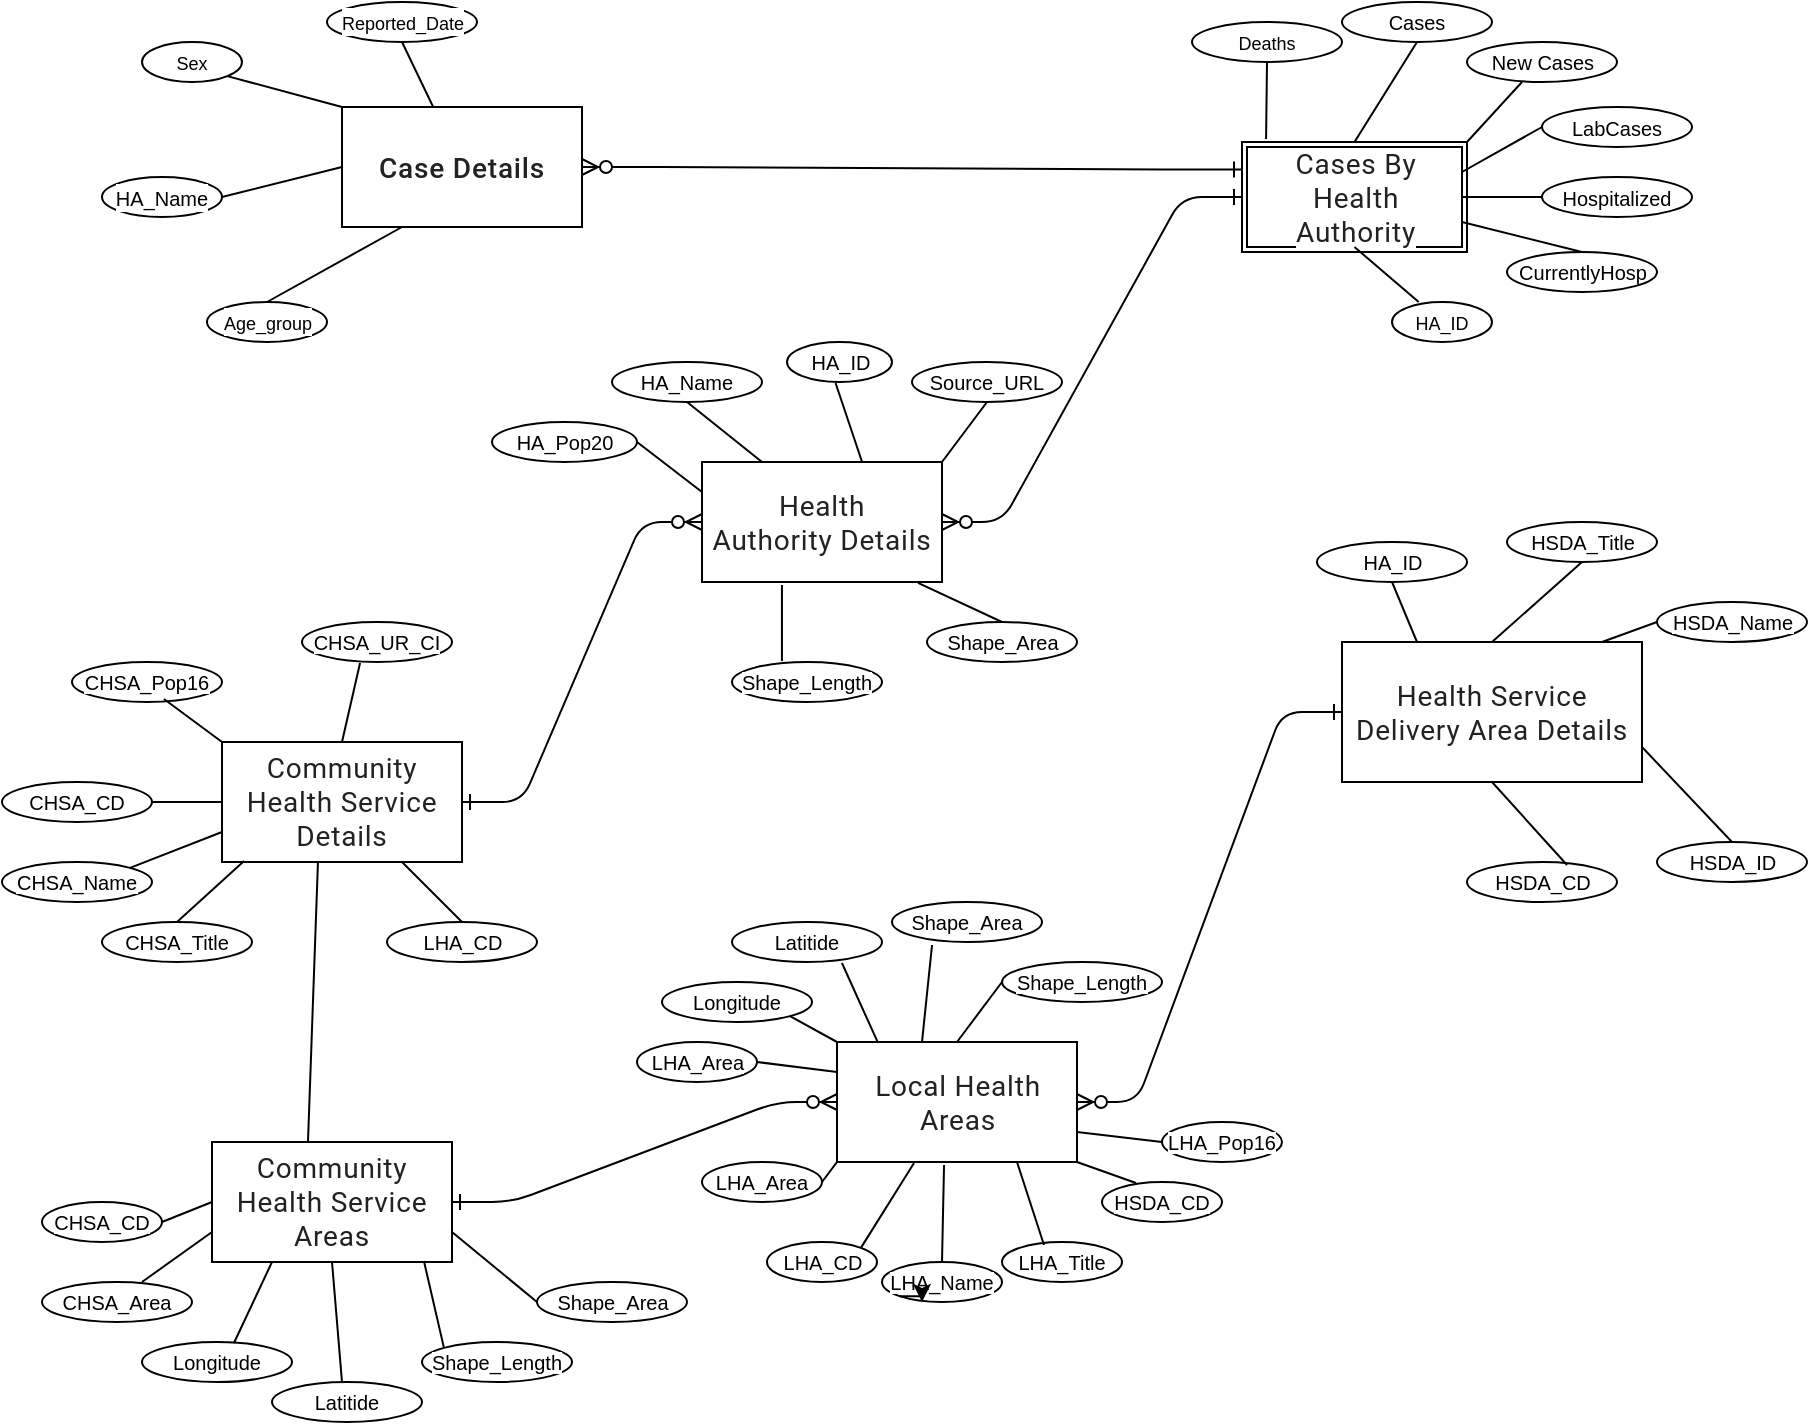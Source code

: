 <mxfile version="18.2.0" type="google"><diagram id="R2lEEEUBdFMjLlhIrx00" name="Page-1"><mxGraphModel grid="1" page="1" gridSize="10" guides="1" tooltips="1" connect="1" arrows="1" fold="1" pageScale="1" pageWidth="850" pageHeight="1100" math="0" shadow="0" extFonts="Permanent Marker^https://fonts.googleapis.com/css?family=Permanent+Marker"><root><mxCell id="0"/><mxCell id="1" parent="0"/><mxCell id="Qn9V0son0UBV_dYRwDVQ-1" value="&lt;span style=&quot;color: rgb(34, 34, 34); font-family: &amp;quot;Google Sans&amp;quot;, Roboto, RobotoDraft, Helvetica, Arial, sans-serif; font-size: 14px; font-style: normal; font-variant-ligatures: normal; font-variant-caps: normal; font-weight: 500; letter-spacing: 0.4px; orphans: 2; text-align: start; text-indent: 0px; text-transform: none; widows: 2; word-spacing: 0px; -webkit-text-stroke-width: 0px; background-color: rgb(255, 255, 255); text-decoration-thickness: initial; text-decoration-style: initial; text-decoration-color: initial; float: none; display: inline !important;&quot;&gt;Case Details&lt;/span&gt;" style="rounded=0;whiteSpace=wrap;html=1;" vertex="1" parent="1"><mxGeometry x="140" y="92.5" width="120" height="60" as="geometry"/></mxCell><mxCell id="Qn9V0son0UBV_dYRwDVQ-3" value="&lt;span style=&quot;color: rgb(34, 34, 34); font-family: &amp;quot;Google Sans&amp;quot;, Roboto, RobotoDraft, Helvetica, Arial, sans-serif; font-size: 14px; letter-spacing: 0.4px; text-align: start; background-color: rgb(255, 255, 255);&quot;&gt;Health&lt;br&gt;Authority Details&lt;/span&gt;" style="rounded=0;whiteSpace=wrap;html=1;" vertex="1" parent="1"><mxGeometry x="320" y="270" width="120" height="60" as="geometry"/></mxCell><mxCell id="Qn9V0son0UBV_dYRwDVQ-4" value="&lt;span style=&quot;color: rgb(34, 34, 34); font-family: &amp;quot;Google Sans&amp;quot;, Roboto, RobotoDraft, Helvetica, Arial, sans-serif; font-size: 14px; letter-spacing: 0.4px; text-align: start; background-color: rgb(255, 255, 255);&quot;&gt;Community Health Service Details&lt;/span&gt;" style="rounded=0;whiteSpace=wrap;html=1;" vertex="1" parent="1"><mxGeometry x="80" y="410" width="120" height="60" as="geometry"/></mxCell><mxCell id="Qn9V0son0UBV_dYRwDVQ-5" value="&lt;span style=&quot;color: rgb(34, 34, 34); font-family: &amp;quot;Google Sans&amp;quot;, Roboto, RobotoDraft, Helvetica, Arial, sans-serif; font-size: 14px; letter-spacing: 0.4px; text-align: start; background-color: rgb(255, 255, 255);&quot;&gt;Community Health Service Areas&lt;/span&gt;" style="rounded=0;whiteSpace=wrap;html=1;" vertex="1" parent="1"><mxGeometry x="75" y="610" width="120" height="60" as="geometry"/></mxCell><mxCell id="Qn9V0son0UBV_dYRwDVQ-9" value="&lt;span style=&quot;color: rgb(34, 34, 34); font-family: &amp;quot;Google Sans&amp;quot;, Roboto, RobotoDraft, Helvetica, Arial, sans-serif; font-size: 14px; letter-spacing: 0.4px; text-align: start; background-color: rgb(255, 255, 255);&quot;&gt;Local Health Areas&lt;/span&gt;" style="rounded=0;whiteSpace=wrap;html=1;" vertex="1" parent="1"><mxGeometry x="387.5" y="560" width="120" height="60" as="geometry"/></mxCell><mxCell id="Qn9V0son0UBV_dYRwDVQ-11" value="&lt;span style=&quot;color: rgb(34, 34, 34); font-family: &amp;quot;Google Sans&amp;quot;, Roboto, RobotoDraft, Helvetica, Arial, sans-serif; font-size: 14px; letter-spacing: 0.4px; text-align: start; background-color: rgb(255, 255, 255);&quot;&gt;Health Service Delivery Area Details&lt;/span&gt;" style="rounded=0;whiteSpace=wrap;html=1;" vertex="1" parent="1"><mxGeometry x="640" y="360" width="150" height="70" as="geometry"/></mxCell><mxCell id="Qn9V0son0UBV_dYRwDVQ-24" value="&lt;span style=&quot;color: rgb(34, 34, 34); font-family: &amp;quot;Google Sans&amp;quot;, Roboto, RobotoDraft, Helvetica, Arial, sans-serif; font-size: 14px; letter-spacing: 0.4px; text-align: start; background-color: rgb(255, 255, 255);&quot;&gt;Cases By&lt;/span&gt;&lt;br style=&quot;color: rgb(34, 34, 34); font-family: &amp;quot;Google Sans&amp;quot;, Roboto, RobotoDraft, Helvetica, Arial, sans-serif; font-size: 14px; letter-spacing: 0.4px; text-align: start;&quot;&gt;&lt;span style=&quot;color: rgb(34, 34, 34); font-family: &amp;quot;Google Sans&amp;quot;, Roboto, RobotoDraft, Helvetica, Arial, sans-serif; font-size: 14px; letter-spacing: 0.4px; text-align: start; background-color: rgb(255, 255, 255);&quot;&gt;Health Authority&lt;/span&gt;" style="rounded=0;whiteSpace=wrap;html=1;" vertex="1" parent="1"><mxGeometry x="590" y="110" width="112.5" height="55" as="geometry"/></mxCell><mxCell id="Qn9V0son0UBV_dYRwDVQ-43" value="" style="edgeStyle=entityRelationEdgeStyle;endArrow=ERzeroToMany;startArrow=ERone;endFill=1;startFill=0;entryX=1;entryY=0.5;entryDx=0;entryDy=0;exitX=0;exitY=0.5;exitDx=0;exitDy=0;" edge="1" parent="1" source="Qn9V0son0UBV_dYRwDVQ-24" target="Qn9V0son0UBV_dYRwDVQ-3"><mxGeometry width="100" height="100" relative="1" as="geometry"><mxPoint x="720" y="150" as="sourcePoint"/><mxPoint x="120" y="430" as="targetPoint"/></mxGeometry></mxCell><mxCell id="Qn9V0son0UBV_dYRwDVQ-45" value="" style="edgeStyle=entityRelationEdgeStyle;endArrow=ERzeroToMany;startArrow=ERone;endFill=1;startFill=0;exitX=0;exitY=0.5;exitDx=0;exitDy=0;entryX=1;entryY=0.5;entryDx=0;entryDy=0;" edge="1" parent="1" source="Qn9V0son0UBV_dYRwDVQ-11" target="Qn9V0son0UBV_dYRwDVQ-9"><mxGeometry width="100" height="100" relative="1" as="geometry"><mxPoint x="260" y="440" as="sourcePoint"/><mxPoint x="330" y="590" as="targetPoint"/></mxGeometry></mxCell><mxCell id="Qn9V0son0UBV_dYRwDVQ-46" value="" style="edgeStyle=entityRelationEdgeStyle;endArrow=ERzeroToMany;startArrow=ERone;endFill=1;startFill=0;entryX=1;entryY=0.5;entryDx=0;entryDy=0;exitX=0;exitY=0.25;exitDx=0;exitDy=0;" edge="1" parent="1" source="Qn9V0son0UBV_dYRwDVQ-24" target="Qn9V0son0UBV_dYRwDVQ-1"><mxGeometry width="100" height="100" relative="1" as="geometry"><mxPoint x="160" y="240" as="sourcePoint"/><mxPoint x="206.25" y="120" as="targetPoint"/></mxGeometry></mxCell><mxCell id="Qn9V0son0UBV_dYRwDVQ-47" value="" style="edgeStyle=entityRelationEdgeStyle;endArrow=ERzeroToMany;startArrow=ERone;endFill=1;startFill=0;exitX=1;exitY=0.5;exitDx=0;exitDy=0;" edge="1" parent="1" source="Qn9V0son0UBV_dYRwDVQ-4" target="Qn9V0son0UBV_dYRwDVQ-3"><mxGeometry width="100" height="100" relative="1" as="geometry"><mxPoint x="600" y="147.5" as="sourcePoint"/><mxPoint x="430" y="323.52" as="targetPoint"/></mxGeometry></mxCell><mxCell id="Qn9V0son0UBV_dYRwDVQ-49" value="" style="endArrow=none;html=1;rounded=0;entryX=0.4;entryY=0.992;entryDx=0;entryDy=0;entryPerimeter=0;exitX=0.4;exitY=-0.008;exitDx=0;exitDy=0;exitPerimeter=0;" edge="1" parent="1" source="Qn9V0son0UBV_dYRwDVQ-5" target="Qn9V0son0UBV_dYRwDVQ-4"><mxGeometry width="50" height="50" relative="1" as="geometry"><mxPoint x="440" y="660" as="sourcePoint"/><mxPoint x="490" y="610" as="targetPoint"/></mxGeometry></mxCell><mxCell id="Qn9V0son0UBV_dYRwDVQ-50" value="" style="edgeStyle=entityRelationEdgeStyle;endArrow=ERzeroToMany;startArrow=ERone;endFill=1;startFill=0;entryX=0;entryY=0.5;entryDx=0;entryDy=0;exitX=1;exitY=0.5;exitDx=0;exitDy=0;" edge="1" parent="1" source="Qn9V0son0UBV_dYRwDVQ-5" target="Qn9V0son0UBV_dYRwDVQ-9"><mxGeometry width="100" height="100" relative="1" as="geometry"><mxPoint x="200" y="590" as="sourcePoint"/><mxPoint x="170" y="699" as="targetPoint"/></mxGeometry></mxCell><mxCell id="Qn9V0son0UBV_dYRwDVQ-53" value="&lt;span style=&quot;color: rgb(34, 34, 34); font-family: &amp;quot;Google Sans&amp;quot;, Roboto, RobotoDraft, Helvetica, Arial, sans-serif; font-size: 14px; letter-spacing: 0.4px; text-align: start; background-color: rgb(255, 255, 255);&quot;&gt;Cases By&lt;/span&gt;&lt;br style=&quot;color: rgb(34, 34, 34); font-family: &amp;quot;Google Sans&amp;quot;, Roboto, RobotoDraft, Helvetica, Arial, sans-serif; font-size: 14px; letter-spacing: 0.4px; text-align: start;&quot;&gt;&lt;span style=&quot;color: rgb(34, 34, 34); font-family: &amp;quot;Google Sans&amp;quot;, Roboto, RobotoDraft, Helvetica, Arial, sans-serif; font-size: 14px; letter-spacing: 0.4px; text-align: start; background-color: rgb(255, 255, 255);&quot;&gt;Health Authority&lt;/span&gt;" style="rounded=0;whiteSpace=wrap;html=1;" vertex="1" parent="1"><mxGeometry x="592.5" y="112.5" width="107.5" height="50" as="geometry"/></mxCell><mxCell id="Qn9V0son0UBV_dYRwDVQ-54" value="&lt;span style=&quot;font-family: Arial; text-align: left; background-color: rgb(255, 255, 255);&quot;&gt;&lt;font style=&quot;font-size: 9px;&quot;&gt;Reported_Date&lt;/font&gt;&lt;/span&gt;" style="ellipse;whiteSpace=wrap;html=1;" vertex="1" parent="1"><mxGeometry x="132.5" y="40" width="75" height="20" as="geometry"/></mxCell><mxCell id="Qn9V0son0UBV_dYRwDVQ-55" value="&lt;span style=&quot;font-family: Arial; text-align: left; background-color: rgb(255, 255, 255);&quot;&gt;&lt;font style=&quot;font-size: 9px;&quot;&gt;Sex&lt;/font&gt;&lt;/span&gt;" style="ellipse;whiteSpace=wrap;html=1;" vertex="1" parent="1"><mxGeometry x="40" y="60" width="50" height="20" as="geometry"/></mxCell><mxCell id="Qn9V0son0UBV_dYRwDVQ-56" value="&lt;span style=&quot;font-family: Arial; text-align: left; background-color: rgb(255, 255, 255);&quot;&gt;&lt;font style=&quot;font-size: 10px;&quot;&gt;HA_Name&lt;/font&gt;&lt;/span&gt;" style="ellipse;whiteSpace=wrap;html=1;" vertex="1" parent="1"><mxGeometry x="20" y="127.5" width="60" height="20" as="geometry"/></mxCell><mxCell id="Qn9V0son0UBV_dYRwDVQ-57" value="&lt;span style=&quot;font-family: Arial; text-align: left; background-color: rgb(255, 255, 255);&quot;&gt;&lt;font style=&quot;font-size: 9px;&quot;&gt;Age_group&lt;/font&gt;&lt;/span&gt;" style="ellipse;whiteSpace=wrap;html=1;" vertex="1" parent="1"><mxGeometry x="72.5" y="190" width="60" height="20" as="geometry"/></mxCell><mxCell id="Qn9V0son0UBV_dYRwDVQ-61" value="" style="endArrow=none;html=1;rounded=0;fontSize=10;entryX=0.5;entryY=1;entryDx=0;entryDy=0;" edge="1" parent="1" source="Qn9V0son0UBV_dYRwDVQ-1" target="Qn9V0son0UBV_dYRwDVQ-54"><mxGeometry width="50" height="50" relative="1" as="geometry"><mxPoint x="420" y="240" as="sourcePoint"/><mxPoint x="470" y="190" as="targetPoint"/></mxGeometry></mxCell><mxCell id="Qn9V0son0UBV_dYRwDVQ-62" value="" style="endArrow=none;html=1;rounded=0;fontSize=10;entryX=1;entryY=1;entryDx=0;entryDy=0;exitX=0;exitY=0;exitDx=0;exitDy=0;" edge="1" parent="1" source="Qn9V0son0UBV_dYRwDVQ-1" target="Qn9V0son0UBV_dYRwDVQ-55"><mxGeometry width="50" height="50" relative="1" as="geometry"><mxPoint x="180" y="110" as="sourcePoint"/><mxPoint x="180" y="70" as="targetPoint"/></mxGeometry></mxCell><mxCell id="Qn9V0son0UBV_dYRwDVQ-63" value="" style="endArrow=none;html=1;rounded=0;fontSize=10;entryX=1;entryY=0.5;entryDx=0;entryDy=0;exitX=0;exitY=0.5;exitDx=0;exitDy=0;" edge="1" parent="1" source="Qn9V0son0UBV_dYRwDVQ-1" target="Qn9V0son0UBV_dYRwDVQ-56"><mxGeometry width="50" height="50" relative="1" as="geometry"><mxPoint x="120" y="110" as="sourcePoint"/><mxPoint x="92.678" y="87.071" as="targetPoint"/></mxGeometry></mxCell><mxCell id="Qn9V0son0UBV_dYRwDVQ-64" value="" style="endArrow=none;html=1;rounded=0;fontSize=10;entryX=0.5;entryY=0;entryDx=0;entryDy=0;exitX=0.25;exitY=1;exitDx=0;exitDy=0;" edge="1" parent="1" source="Qn9V0son0UBV_dYRwDVQ-1" target="Qn9V0son0UBV_dYRwDVQ-57"><mxGeometry width="50" height="50" relative="1" as="geometry"><mxPoint x="120" y="140" as="sourcePoint"/><mxPoint x="90" y="147.5" as="targetPoint"/></mxGeometry></mxCell><mxCell id="Qn9V0son0UBV_dYRwDVQ-65" value="&lt;span style=&quot;font-family: Arial; font-size: 9px; text-align: left; background-color: rgb(255, 255, 255);&quot;&gt;HA_ID&lt;/span&gt;" style="ellipse;whiteSpace=wrap;html=1;" vertex="1" parent="1"><mxGeometry x="665" y="190" width="50" height="20" as="geometry"/></mxCell><mxCell id="Qn9V0son0UBV_dYRwDVQ-66" value="&lt;span style=&quot;font-family: Arial; font-size: 9px; text-align: left; background-color: rgb(255, 255, 255);&quot;&gt;Deaths&lt;/span&gt;&lt;span style=&quot;color: rgba(0, 0, 0, 0); font-family: monospace; font-size: 0px; text-align: start;&quot;&gt;%3CmxGraphModel%3E%3Croot%3E%3CmxCell%20id%3D%220%22%2F%3E%3CmxCell%20id%3D%221%22%20parent%3D%220%22%2F%3E%3CmxCell%20id%3D%222%22%20value%3D%22%26lt%3Bspan%20style%3D%26quot%3Bfont-family%3A%20Arial%3B%20font-size%3A%209px%3B%20text-align%3A%20left%3B%20background-color%3A%20rgb(255%2C%20255%2C%20255)%3B%26quot%3B%26gt%3BHA_ID%26lt%3B%2Fspan%26gt%3B%22%20style%3D%22ellipse%3BwhiteSpace%3Dwrap%3Bhtml%3D1%3B%22%20vertex%3D%221%22%20parent%3D%221%22%3E%3CmxGeometry%20x%3D%22500%22%20y%3D%2270%22%20width%3D%2275%22%20height%3D%2220%22%20as%3D%22geometry%22%2F%3E%3C%2FmxCell%3E%3C%2Froot%3E%3C%2FmxGraphModel%3E&lt;/span&gt;" style="ellipse;whiteSpace=wrap;html=1;" vertex="1" parent="1"><mxGeometry x="565" y="50" width="75" height="20" as="geometry"/></mxCell><mxCell id="Qn9V0son0UBV_dYRwDVQ-67" value="&lt;div style=&quot;text-align: left;&quot;&gt;&lt;font size=&quot;1&quot; face=&quot;Arial&quot;&gt;&lt;span style=&quot;background-color: rgb(255, 255, 255);&quot;&gt;Cases&lt;/span&gt;&lt;/font&gt;&lt;/div&gt;" style="ellipse;whiteSpace=wrap;html=1;" vertex="1" parent="1"><mxGeometry x="640" y="40" width="75" height="20" as="geometry"/></mxCell><mxCell id="Qn9V0son0UBV_dYRwDVQ-68" value="&lt;div style=&quot;text-align: left;&quot;&gt;&lt;font style=&quot;font-size: 10px;&quot;&gt;New Cases&lt;/font&gt;&lt;/div&gt;" style="ellipse;whiteSpace=wrap;html=1;" vertex="1" parent="1"><mxGeometry x="702.5" y="60" width="75" height="20" as="geometry"/></mxCell><mxCell id="Qn9V0son0UBV_dYRwDVQ-71" value="&lt;div style=&quot;text-align: left;&quot;&gt;&lt;font style=&quot;font-size: 10px;&quot;&gt;LabCases&lt;/font&gt;&lt;/div&gt;" style="ellipse;whiteSpace=wrap;html=1;" vertex="1" parent="1"><mxGeometry x="740" y="92.5" width="75" height="20" as="geometry"/></mxCell><mxCell id="Qn9V0son0UBV_dYRwDVQ-72" value="&lt;div style=&quot;text-align: left;&quot;&gt;&lt;font style=&quot;font-size: 10px;&quot;&gt;Hospitalized&lt;/font&gt;&lt;/div&gt;" style="ellipse;whiteSpace=wrap;html=1;" vertex="1" parent="1"><mxGeometry x="740" y="127.5" width="75" height="20" as="geometry"/></mxCell><mxCell id="Qn9V0son0UBV_dYRwDVQ-75" value="&lt;div style=&quot;text-align: left;&quot;&gt;&lt;font style=&quot;font-size: 10px;&quot;&gt;CurrentlyHosp&lt;/font&gt;&lt;/div&gt;" style="ellipse;whiteSpace=wrap;html=1;" vertex="1" parent="1"><mxGeometry x="722.5" y="165" width="75" height="20" as="geometry"/></mxCell><mxCell id="Qn9V0son0UBV_dYRwDVQ-80" value="" style="endArrow=none;html=1;rounded=0;fontSize=10;entryX=0.5;entryY=1;entryDx=0;entryDy=0;exitX=0.107;exitY=-0.027;exitDx=0;exitDy=0;exitPerimeter=0;" edge="1" parent="1" source="Qn9V0son0UBV_dYRwDVQ-24" target="Qn9V0son0UBV_dYRwDVQ-66"><mxGeometry width="50" height="50" relative="1" as="geometry"><mxPoint x="174.286" y="110" as="sourcePoint"/><mxPoint x="180" y="70" as="targetPoint"/></mxGeometry></mxCell><mxCell id="Qn9V0son0UBV_dYRwDVQ-81" value="" style="endArrow=none;html=1;rounded=0;fontSize=10;entryX=0.5;entryY=1;entryDx=0;entryDy=0;exitX=0.5;exitY=0;exitDx=0;exitDy=0;" edge="1" parent="1" source="Qn9V0son0UBV_dYRwDVQ-24" target="Qn9V0son0UBV_dYRwDVQ-67"><mxGeometry width="50" height="50" relative="1" as="geometry"><mxPoint x="612.037" y="118.515" as="sourcePoint"/><mxPoint x="612.5" y="80" as="targetPoint"/></mxGeometry></mxCell><mxCell id="Qn9V0son0UBV_dYRwDVQ-82" value="" style="endArrow=none;html=1;rounded=0;fontSize=10;exitX=1;exitY=0;exitDx=0;exitDy=0;" edge="1" parent="1" source="Qn9V0son0UBV_dYRwDVQ-24"><mxGeometry width="50" height="50" relative="1" as="geometry"><mxPoint x="622.037" y="128.515" as="sourcePoint"/><mxPoint x="730" y="80" as="targetPoint"/></mxGeometry></mxCell><mxCell id="Qn9V0son0UBV_dYRwDVQ-83" value="" style="endArrow=none;html=1;rounded=0;fontSize=10;exitX=1;exitY=0.25;exitDx=0;exitDy=0;entryX=0;entryY=0.5;entryDx=0;entryDy=0;" edge="1" parent="1" source="Qn9V0son0UBV_dYRwDVQ-53" target="Qn9V0son0UBV_dYRwDVQ-71"><mxGeometry width="50" height="50" relative="1" as="geometry"><mxPoint x="712.5" y="120" as="sourcePoint"/><mxPoint x="740" y="90" as="targetPoint"/></mxGeometry></mxCell><mxCell id="Qn9V0son0UBV_dYRwDVQ-84" value="" style="endArrow=none;html=1;rounded=0;fontSize=10;entryX=0;entryY=0.5;entryDx=0;entryDy=0;exitX=1;exitY=0.5;exitDx=0;exitDy=0;" edge="1" parent="1" source="Qn9V0son0UBV_dYRwDVQ-53" target="Qn9V0son0UBV_dYRwDVQ-72"><mxGeometry width="50" height="50" relative="1" as="geometry"><mxPoint x="710" y="150" as="sourcePoint"/><mxPoint x="687.5" y="70" as="targetPoint"/></mxGeometry></mxCell><mxCell id="Qn9V0son0UBV_dYRwDVQ-85" value="" style="endArrow=none;html=1;rounded=0;fontSize=10;entryX=0.5;entryY=0;entryDx=0;entryDy=0;exitX=1;exitY=0.75;exitDx=0;exitDy=0;" edge="1" parent="1" source="Qn9V0son0UBV_dYRwDVQ-53" target="Qn9V0son0UBV_dYRwDVQ-75"><mxGeometry width="50" height="50" relative="1" as="geometry"><mxPoint x="710" y="147.5" as="sourcePoint"/><mxPoint x="750" y="147.5" as="targetPoint"/></mxGeometry></mxCell><mxCell id="Qn9V0son0UBV_dYRwDVQ-86" value="" style="endArrow=none;html=1;rounded=0;fontSize=10;entryX=0.5;entryY=1;entryDx=0;entryDy=0;exitX=0.267;exitY=0;exitDx=0;exitDy=0;exitPerimeter=0;" edge="1" parent="1" source="Qn9V0son0UBV_dYRwDVQ-65" target="Qn9V0son0UBV_dYRwDVQ-53"><mxGeometry width="50" height="50" relative="1" as="geometry"><mxPoint x="656.25" y="120" as="sourcePoint"/><mxPoint x="687.5" y="70" as="targetPoint"/></mxGeometry></mxCell><mxCell id="Qn9V0son0UBV_dYRwDVQ-89" value="&lt;div style=&quot;text-align: left;&quot;&gt;&lt;font size=&quot;1&quot; face=&quot;Arial&quot;&gt;&lt;span style=&quot;background-color: rgb(255, 255, 255);&quot;&gt;HA_Pop20&lt;/span&gt;&lt;/font&gt;&lt;/div&gt;" style="ellipse;whiteSpace=wrap;html=1;" vertex="1" parent="1"><mxGeometry x="215" y="250" width="72.5" height="20" as="geometry"/></mxCell><mxCell id="Qn9V0son0UBV_dYRwDVQ-90" value="&lt;div style=&quot;text-align: left;&quot;&gt;&lt;font size=&quot;1&quot; face=&quot;Arial&quot;&gt;&lt;span style=&quot;background-color: rgb(255, 255, 255);&quot;&gt;HA_Name&lt;/span&gt;&lt;/font&gt;&lt;/div&gt;" style="ellipse;whiteSpace=wrap;html=1;" vertex="1" parent="1"><mxGeometry x="275" y="220" width="75" height="20" as="geometry"/></mxCell><mxCell id="Qn9V0son0UBV_dYRwDVQ-91" value="&lt;div style=&quot;text-align: left;&quot;&gt;&lt;font size=&quot;1&quot; face=&quot;Arial&quot;&gt;&lt;span style=&quot;background-color: rgb(255, 255, 255);&quot;&gt;Source_URL&lt;/span&gt;&lt;/font&gt;&lt;/div&gt;" style="ellipse;whiteSpace=wrap;html=1;" vertex="1" parent="1"><mxGeometry x="425" y="220" width="75" height="20" as="geometry"/></mxCell><mxCell id="Qn9V0son0UBV_dYRwDVQ-92" value="&lt;div style=&quot;text-align: left;&quot;&gt;&lt;font size=&quot;1&quot; face=&quot;Arial&quot;&gt;&lt;span style=&quot;background-color: rgb(255, 255, 255);&quot;&gt;Shape_Area&lt;/span&gt;&lt;/font&gt;&lt;/div&gt;" style="ellipse;whiteSpace=wrap;html=1;" vertex="1" parent="1"><mxGeometry x="432.5" y="350" width="75" height="20" as="geometry"/></mxCell><mxCell id="Qn9V0son0UBV_dYRwDVQ-93" value="&lt;div style=&quot;text-align: left;&quot;&gt;&lt;font size=&quot;1&quot; face=&quot;Arial&quot;&gt;&lt;span style=&quot;background-color: rgb(255, 255, 255);&quot;&gt;Shape_Length&lt;/span&gt;&lt;/font&gt;&lt;/div&gt;" style="ellipse;whiteSpace=wrap;html=1;" vertex="1" parent="1"><mxGeometry x="335" y="370" width="75" height="20" as="geometry"/></mxCell><mxCell id="Qn9V0son0UBV_dYRwDVQ-95" value="" style="endArrow=none;html=1;rounded=0;fontSize=10;entryX=0.333;entryY=1.025;entryDx=0;entryDy=0;entryPerimeter=0;exitX=0.333;exitY=-0.025;exitDx=0;exitDy=0;exitPerimeter=0;" edge="1" parent="1" source="Qn9V0son0UBV_dYRwDVQ-93" target="Qn9V0son0UBV_dYRwDVQ-3"><mxGeometry width="50" height="50" relative="1" as="geometry"><mxPoint x="410" y="360" as="sourcePoint"/><mxPoint x="460" y="310" as="targetPoint"/></mxGeometry></mxCell><mxCell id="Qn9V0son0UBV_dYRwDVQ-96" value="" style="endArrow=none;html=1;rounded=0;fontSize=10;entryX=0.9;entryY=1.008;entryDx=0;entryDy=0;entryPerimeter=0;exitX=0.5;exitY=0;exitDx=0;exitDy=0;" edge="1" parent="1" source="Qn9V0son0UBV_dYRwDVQ-92" target="Qn9V0son0UBV_dYRwDVQ-3"><mxGeometry width="50" height="50" relative="1" as="geometry"><mxPoint x="369.975" y="379.5" as="sourcePoint"/><mxPoint x="369.96" y="341.5" as="targetPoint"/></mxGeometry></mxCell><mxCell id="Qn9V0son0UBV_dYRwDVQ-98" value="" style="endArrow=none;html=1;rounded=0;fontSize=10;entryX=0.613;entryY=1.025;entryDx=0;entryDy=0;entryPerimeter=0;exitX=0.667;exitY=0;exitDx=0;exitDy=0;exitPerimeter=0;" edge="1" parent="1" source="Qn9V0son0UBV_dYRwDVQ-3"><mxGeometry width="50" height="50" relative="1" as="geometry"><mxPoint x="480" y="360" as="sourcePoint"/><mxPoint x="386.78" y="230.5" as="targetPoint"/></mxGeometry></mxCell><mxCell id="Qn9V0son0UBV_dYRwDVQ-99" value="" style="endArrow=none;html=1;rounded=0;fontSize=10;entryX=0.5;entryY=1;entryDx=0;entryDy=0;exitX=0.25;exitY=0;exitDx=0;exitDy=0;" edge="1" parent="1" source="Qn9V0son0UBV_dYRwDVQ-3" target="Qn9V0son0UBV_dYRwDVQ-90"><mxGeometry width="50" height="50" relative="1" as="geometry"><mxPoint x="410.04" y="280" as="sourcePoint"/><mxPoint x="443.975" y="250.5" as="targetPoint"/></mxGeometry></mxCell><mxCell id="Qn9V0son0UBV_dYRwDVQ-100" value="" style="endArrow=none;html=1;rounded=0;fontSize=10;entryX=1;entryY=0.5;entryDx=0;entryDy=0;exitX=0;exitY=0.25;exitDx=0;exitDy=0;" edge="1" parent="1" source="Qn9V0son0UBV_dYRwDVQ-3" target="Qn9V0son0UBV_dYRwDVQ-89"><mxGeometry width="50" height="50" relative="1" as="geometry"><mxPoint x="410.04" y="280" as="sourcePoint"/><mxPoint x="443.975" y="250.5" as="targetPoint"/></mxGeometry></mxCell><mxCell id="Qn9V0son0UBV_dYRwDVQ-103" value="" style="endArrow=none;html=1;rounded=0;fontSize=10;entryX=0.5;entryY=1;entryDx=0;entryDy=0;exitX=1;exitY=0;exitDx=0;exitDy=0;" edge="1" parent="1" source="Qn9V0son0UBV_dYRwDVQ-3" target="Qn9V0son0UBV_dYRwDVQ-91"><mxGeometry width="50" height="50" relative="1" as="geometry"><mxPoint x="330" y="295" as="sourcePoint"/><mxPoint x="297.5" y="270" as="targetPoint"/></mxGeometry></mxCell><mxCell id="Qn9V0son0UBV_dYRwDVQ-105" value="&lt;div style=&quot;text-align: left;&quot;&gt;&lt;font size=&quot;1&quot; face=&quot;Arial&quot;&gt;&lt;span style=&quot;background-color: rgb(255, 255, 255);&quot;&gt;CHSA_Name&lt;/span&gt;&lt;/font&gt;&lt;/div&gt;" style="ellipse;whiteSpace=wrap;html=1;" vertex="1" parent="1"><mxGeometry x="-30" y="470" width="75" height="20" as="geometry"/></mxCell><mxCell id="Qn9V0son0UBV_dYRwDVQ-106" value="&lt;div style=&quot;text-align: left;&quot;&gt;&lt;font size=&quot;1&quot; face=&quot;Arial&quot;&gt;&lt;span style=&quot;background-color: rgb(255, 255, 255);&quot;&gt;CHSA_CD&lt;/span&gt;&lt;/font&gt;&lt;/div&gt;" style="ellipse;whiteSpace=wrap;html=1;" vertex="1" parent="1"><mxGeometry x="-30" y="430" width="75" height="20" as="geometry"/></mxCell><mxCell id="Qn9V0son0UBV_dYRwDVQ-109" value="&lt;div style=&quot;text-align: left;&quot;&gt;&lt;font size=&quot;1&quot; face=&quot;Arial&quot;&gt;&lt;span style=&quot;background-color: rgb(255, 255, 255);&quot;&gt;CHSA_Title&lt;/span&gt;&lt;/font&gt;&lt;/div&gt;" style="ellipse;whiteSpace=wrap;html=1;" vertex="1" parent="1"><mxGeometry x="20" y="500" width="75" height="20" as="geometry"/></mxCell><mxCell id="Qn9V0son0UBV_dYRwDVQ-110" value="&lt;div style=&quot;text-align: left;&quot;&gt;&lt;font size=&quot;1&quot; face=&quot;Arial&quot;&gt;&lt;span style=&quot;background-color: rgb(255, 255, 255);&quot;&gt;CHSA_Pop16&lt;/span&gt;&lt;/font&gt;&lt;/div&gt;" style="ellipse;whiteSpace=wrap;html=1;" vertex="1" parent="1"><mxGeometry x="5" y="370" width="75" height="20" as="geometry"/></mxCell><mxCell id="Qn9V0son0UBV_dYRwDVQ-111" value="&lt;div style=&quot;text-align: left;&quot;&gt;&lt;font size=&quot;1&quot; face=&quot;Arial&quot;&gt;&lt;span style=&quot;background-color: rgb(255, 255, 255);&quot;&gt;CHSA_UR_CI&lt;/span&gt;&lt;/font&gt;&lt;/div&gt;" style="ellipse;whiteSpace=wrap;html=1;" vertex="1" parent="1"><mxGeometry x="120" y="350" width="75" height="20" as="geometry"/></mxCell><mxCell id="Qn9V0son0UBV_dYRwDVQ-112" value="&lt;div style=&quot;text-align: left;&quot;&gt;&lt;font size=&quot;1&quot; face=&quot;Arial&quot;&gt;&lt;span style=&quot;background-color: rgb(255, 255, 255);&quot;&gt;LHA_CD&lt;/span&gt;&lt;/font&gt;&lt;/div&gt;" style="ellipse;whiteSpace=wrap;html=1;" vertex="1" parent="1"><mxGeometry x="162.5" y="500" width="75" height="20" as="geometry"/></mxCell><mxCell id="Qn9V0son0UBV_dYRwDVQ-117" value="" style="endArrow=none;html=1;rounded=0;fontSize=10;entryX=0.75;entryY=1;entryDx=0;entryDy=0;exitX=0.5;exitY=0;exitDx=0;exitDy=0;" edge="1" parent="1" source="Qn9V0son0UBV_dYRwDVQ-112" target="Qn9V0son0UBV_dYRwDVQ-4"><mxGeometry width="50" height="50" relative="1" as="geometry"><mxPoint x="410" y="530" as="sourcePoint"/><mxPoint x="460" y="480" as="targetPoint"/></mxGeometry></mxCell><mxCell id="Qn9V0son0UBV_dYRwDVQ-118" value="" style="endArrow=none;html=1;rounded=0;fontSize=10;entryX=0.092;entryY=0.992;entryDx=0;entryDy=0;exitX=0.5;exitY=0;exitDx=0;exitDy=0;entryPerimeter=0;" edge="1" parent="1" source="Qn9V0son0UBV_dYRwDVQ-109" target="Qn9V0son0UBV_dYRwDVQ-4"><mxGeometry width="50" height="50" relative="1" as="geometry"><mxPoint x="210" y="510" as="sourcePoint"/><mxPoint x="180" y="480" as="targetPoint"/></mxGeometry></mxCell><mxCell id="Qn9V0son0UBV_dYRwDVQ-119" value="" style="endArrow=none;html=1;rounded=0;fontSize=10;entryX=0;entryY=0.5;entryDx=0;entryDy=0;exitX=1;exitY=0.5;exitDx=0;exitDy=0;" edge="1" parent="1" source="Qn9V0son0UBV_dYRwDVQ-106" target="Qn9V0son0UBV_dYRwDVQ-4"><mxGeometry width="50" height="50" relative="1" as="geometry"><mxPoint x="67.5" y="510" as="sourcePoint"/><mxPoint x="101.04" y="479.52" as="targetPoint"/></mxGeometry></mxCell><mxCell id="Qn9V0son0UBV_dYRwDVQ-120" value="" style="endArrow=none;html=1;rounded=0;fontSize=10;entryX=0;entryY=0;entryDx=0;entryDy=0;exitX=0.613;exitY=0.925;exitDx=0;exitDy=0;exitPerimeter=0;" edge="1" parent="1" source="Qn9V0son0UBV_dYRwDVQ-110" target="Qn9V0son0UBV_dYRwDVQ-4"><mxGeometry width="50" height="50" relative="1" as="geometry"><mxPoint x="55" y="450" as="sourcePoint"/><mxPoint x="90" y="450" as="targetPoint"/></mxGeometry></mxCell><mxCell id="Qn9V0son0UBV_dYRwDVQ-121" value="" style="endArrow=none;html=1;rounded=0;fontSize=10;entryX=0.387;entryY=1.025;entryDx=0;entryDy=0;exitX=0.5;exitY=0;exitDx=0;exitDy=0;entryPerimeter=0;" edge="1" parent="1" source="Qn9V0son0UBV_dYRwDVQ-4" target="Qn9V0son0UBV_dYRwDVQ-111"><mxGeometry width="50" height="50" relative="1" as="geometry"><mxPoint x="55" y="450" as="sourcePoint"/><mxPoint x="90" y="450" as="targetPoint"/></mxGeometry></mxCell><mxCell id="Qn9V0son0UBV_dYRwDVQ-122" value="&lt;span style=&quot;font-family: Arial; font-size: x-small; text-align: left; background-color: rgb(255, 255, 255);&quot;&gt;CHSA_CD&lt;/span&gt;" style="ellipse;whiteSpace=wrap;html=1;" vertex="1" parent="1"><mxGeometry x="-10" y="640" width="60" height="20" as="geometry"/></mxCell><mxCell id="Qn9V0son0UBV_dYRwDVQ-123" value="&lt;span style=&quot;font-family: Arial; font-size: x-small; text-align: left; background-color: rgb(255, 255, 255);&quot;&gt;CHSA_Area&lt;/span&gt;" style="ellipse;whiteSpace=wrap;html=1;" vertex="1" parent="1"><mxGeometry x="-10" y="680" width="75" height="20" as="geometry"/></mxCell><mxCell id="Qn9V0son0UBV_dYRwDVQ-124" value="&lt;span style=&quot;font-family: Arial; font-size: x-small; text-align: left; background-color: rgb(255, 255, 255);&quot;&gt;Latitide&lt;/span&gt;" style="ellipse;whiteSpace=wrap;html=1;" vertex="1" parent="1"><mxGeometry x="105" y="730" width="75" height="20" as="geometry"/></mxCell><mxCell id="Qn9V0son0UBV_dYRwDVQ-125" value="&lt;div style=&quot;text-align: left;&quot;&gt;&lt;font size=&quot;1&quot; face=&quot;Arial&quot;&gt;&lt;span style=&quot;background-color: rgb(255, 255, 255);&quot;&gt;Longitude&lt;/span&gt;&lt;/font&gt;&lt;/div&gt;" style="ellipse;whiteSpace=wrap;html=1;" vertex="1" parent="1"><mxGeometry x="40" y="710" width="75" height="20" as="geometry"/></mxCell><mxCell id="Qn9V0son0UBV_dYRwDVQ-126" value="&lt;span style=&quot;font-family: Arial; font-size: x-small; text-align: left; background-color: rgb(255, 255, 255);&quot;&gt;Shape_Area&lt;/span&gt;" style="ellipse;whiteSpace=wrap;html=1;" vertex="1" parent="1"><mxGeometry x="237.5" y="680" width="75" height="20" as="geometry"/></mxCell><mxCell id="Qn9V0son0UBV_dYRwDVQ-127" value="&lt;span style=&quot;font-family: Arial; font-size: x-small; text-align: left; background-color: rgb(255, 255, 255);&quot;&gt;Shape_Length&lt;/span&gt;" style="ellipse;whiteSpace=wrap;html=1;" vertex="1" parent="1"><mxGeometry x="180" y="710" width="75" height="20" as="geometry"/></mxCell><mxCell id="Qn9V0son0UBV_dYRwDVQ-129" value="" style="endArrow=none;html=1;rounded=0;fontSize=10;entryX=0;entryY=0.5;entryDx=0;entryDy=0;exitX=1;exitY=0.5;exitDx=0;exitDy=0;" edge="1" parent="1" source="Qn9V0son0UBV_dYRwDVQ-122" target="Qn9V0son0UBV_dYRwDVQ-5"><mxGeometry width="50" height="50" relative="1" as="geometry"><mxPoint x="67.5" y="510" as="sourcePoint"/><mxPoint x="101.04" y="479.52" as="targetPoint"/></mxGeometry></mxCell><mxCell id="Qn9V0son0UBV_dYRwDVQ-130" value="" style="endArrow=none;html=1;rounded=0;fontSize=10;entryX=0;entryY=0.75;entryDx=0;entryDy=0;" edge="1" parent="1" target="Qn9V0son0UBV_dYRwDVQ-5"><mxGeometry width="50" height="50" relative="1" as="geometry"><mxPoint x="40" y="680" as="sourcePoint"/><mxPoint x="90" y="660" as="targetPoint"/></mxGeometry></mxCell><mxCell id="Qn9V0son0UBV_dYRwDVQ-131" value="" style="endArrow=none;html=1;rounded=0;fontSize=10;entryX=0.25;entryY=1;entryDx=0;entryDy=0;exitX=0.613;exitY=0.025;exitDx=0;exitDy=0;exitPerimeter=0;" edge="1" parent="1" source="Qn9V0son0UBV_dYRwDVQ-125" target="Qn9V0son0UBV_dYRwDVQ-5"><mxGeometry width="50" height="50" relative="1" as="geometry"><mxPoint x="50" y="690" as="sourcePoint"/><mxPoint x="90" y="675" as="targetPoint"/></mxGeometry></mxCell><mxCell id="Qn9V0son0UBV_dYRwDVQ-132" value="" style="endArrow=none;html=1;rounded=0;fontSize=10;entryX=0.5;entryY=1;entryDx=0;entryDy=0;" edge="1" parent="1" target="Qn9V0son0UBV_dYRwDVQ-5"><mxGeometry width="50" height="50" relative="1" as="geometry"><mxPoint x="140" y="730" as="sourcePoint"/><mxPoint x="120" y="690" as="targetPoint"/></mxGeometry></mxCell><mxCell id="Qn9V0son0UBV_dYRwDVQ-133" value="" style="endArrow=none;html=1;rounded=0;fontSize=10;entryX=0.883;entryY=0.992;entryDx=0;entryDy=0;entryPerimeter=0;exitX=0;exitY=0;exitDx=0;exitDy=0;" edge="1" parent="1" source="Qn9V0son0UBV_dYRwDVQ-127" target="Qn9V0son0UBV_dYRwDVQ-5"><mxGeometry width="50" height="50" relative="1" as="geometry"><mxPoint x="150" y="740" as="sourcePoint"/><mxPoint x="150" y="690" as="targetPoint"/></mxGeometry></mxCell><mxCell id="Qn9V0son0UBV_dYRwDVQ-134" value="" style="endArrow=none;html=1;rounded=0;fontSize=10;entryX=1;entryY=0.75;entryDx=0;entryDy=0;exitX=0;exitY=0.5;exitDx=0;exitDy=0;" edge="1" parent="1" source="Qn9V0son0UBV_dYRwDVQ-126" target="Qn9V0son0UBV_dYRwDVQ-5"><mxGeometry width="50" height="50" relative="1" as="geometry"><mxPoint x="201.162" y="732.882" as="sourcePoint"/><mxPoint x="195.96" y="689.52" as="targetPoint"/></mxGeometry></mxCell><mxCell id="Qn9V0son0UBV_dYRwDVQ-135" value="&lt;span style=&quot;font-family: Arial; font-size: x-small; text-align: left; background-color: rgb(255, 255, 255);&quot;&gt;LHA_CD&lt;/span&gt;" style="ellipse;whiteSpace=wrap;html=1;" vertex="1" parent="1"><mxGeometry x="352.5" y="660" width="55" height="20" as="geometry"/></mxCell><mxCell id="Qn9V0son0UBV_dYRwDVQ-136" value="&lt;span style=&quot;font-family: Arial; font-size: x-small; text-align: left; background-color: rgb(255, 255, 255);&quot;&gt;LHA_Name&lt;/span&gt;" style="ellipse;whiteSpace=wrap;html=1;" vertex="1" parent="1"><mxGeometry x="410" y="670" width="60" height="20" as="geometry"/></mxCell><mxCell id="Qn9V0son0UBV_dYRwDVQ-137" value="&lt;span style=&quot;font-family: Arial; font-size: x-small; text-align: left; background-color: rgb(255, 255, 255);&quot;&gt;LHA_Title&lt;/span&gt;" style="ellipse;whiteSpace=wrap;html=1;" vertex="1" parent="1"><mxGeometry x="470" y="660" width="60" height="20" as="geometry"/></mxCell><mxCell id="Qn9V0son0UBV_dYRwDVQ-138" value="&lt;span style=&quot;font-family: Arial; font-size: x-small; text-align: left; background-color: rgb(255, 255, 255);&quot;&gt;HSDA_CD&lt;/span&gt;" style="ellipse;whiteSpace=wrap;html=1;" vertex="1" parent="1"><mxGeometry x="520" y="630" width="60" height="20" as="geometry"/></mxCell><mxCell id="Qn9V0son0UBV_dYRwDVQ-139" value="&lt;span style=&quot;font-family: Arial; font-size: x-small; text-align: left; background-color: rgb(255, 255, 255);&quot;&gt;LHA_Pop16&lt;/span&gt;" style="ellipse;whiteSpace=wrap;html=1;" vertex="1" parent="1"><mxGeometry x="550" y="600" width="60" height="20" as="geometry"/></mxCell><mxCell id="Qn9V0son0UBV_dYRwDVQ-140" value="&lt;span style=&quot;font-family: Arial; font-size: x-small; text-align: left; background-color: rgb(255, 255, 255);&quot;&gt;LHA_Area&lt;/span&gt;" style="ellipse;whiteSpace=wrap;html=1;" vertex="1" parent="1"><mxGeometry x="287.5" y="560" width="60" height="20" as="geometry"/></mxCell><mxCell id="Qn9V0son0UBV_dYRwDVQ-141" value="&lt;span style=&quot;font-family: Arial; font-size: x-small; text-align: left; background-color: rgb(255, 255, 255);&quot;&gt;LHA_Area&lt;/span&gt;" style="ellipse;whiteSpace=wrap;html=1;" vertex="1" parent="1"><mxGeometry x="320" y="620" width="60" height="20" as="geometry"/></mxCell><mxCell id="Qn9V0son0UBV_dYRwDVQ-142" value="&lt;div style=&quot;text-align: left;&quot;&gt;&lt;font size=&quot;1&quot; face=&quot;Arial&quot;&gt;&lt;span style=&quot;background-color: rgb(255, 255, 255);&quot;&gt;Longitude&lt;/span&gt;&lt;/font&gt;&lt;/div&gt;" style="ellipse;whiteSpace=wrap;html=1;" vertex="1" parent="1"><mxGeometry x="300" y="530" width="75" height="20" as="geometry"/></mxCell><mxCell id="Qn9V0son0UBV_dYRwDVQ-143" value="&lt;span style=&quot;font-family: Arial; font-size: x-small; text-align: left; background-color: rgb(255, 255, 255);&quot;&gt;Latitide&lt;/span&gt;" style="ellipse;whiteSpace=wrap;html=1;" vertex="1" parent="1"><mxGeometry x="335" y="500" width="75" height="20" as="geometry"/></mxCell><mxCell id="Qn9V0son0UBV_dYRwDVQ-144" value="&lt;span style=&quot;font-family: Arial; font-size: x-small; text-align: left; background-color: rgb(255, 255, 255);&quot;&gt;Shape_Length&lt;/span&gt;" style="ellipse;whiteSpace=wrap;html=1;" vertex="1" parent="1"><mxGeometry x="470" y="520" width="80" height="20" as="geometry"/></mxCell><mxCell id="Qn9V0son0UBV_dYRwDVQ-145" value="&lt;span style=&quot;font-family: Arial; font-size: x-small; text-align: left; background-color: rgb(255, 255, 255);&quot;&gt;Shape_Area&lt;/span&gt;" style="ellipse;whiteSpace=wrap;html=1;" vertex="1" parent="1"><mxGeometry x="415" y="490" width="75" height="20" as="geometry"/></mxCell><mxCell id="Qn9V0son0UBV_dYRwDVQ-151" style="edgeStyle=orthogonalEdgeStyle;rounded=0;orthogonalLoop=1;jettySize=auto;html=1;exitX=0;exitY=1;exitDx=0;exitDy=0;fontSize=10;" edge="1" parent="1" source="Qn9V0son0UBV_dYRwDVQ-136"><mxGeometry relative="1" as="geometry"><mxPoint x="430" y="690" as="targetPoint"/></mxGeometry></mxCell><mxCell id="Qn9V0son0UBV_dYRwDVQ-152" value="" style="endArrow=none;html=1;rounded=0;fontSize=10;entryX=0;entryY=0.75;entryDx=0;entryDy=0;exitX=1;exitY=0;exitDx=0;exitDy=0;" edge="1" parent="1" source="Qn9V0son0UBV_dYRwDVQ-105" target="Qn9V0son0UBV_dYRwDVQ-4"><mxGeometry width="50" height="50" relative="1" as="geometry"><mxPoint x="40" y="470" as="sourcePoint"/><mxPoint x="101.04" y="479.52" as="targetPoint"/></mxGeometry></mxCell><mxCell id="Qn9V0son0UBV_dYRwDVQ-153" value="" style="endArrow=none;html=1;rounded=0;fontSize=10;exitX=1;exitY=0.5;exitDx=0;exitDy=0;entryX=0;entryY=0.25;entryDx=0;entryDy=0;" edge="1" parent="1" source="Qn9V0son0UBV_dYRwDVQ-140" target="Qn9V0son0UBV_dYRwDVQ-9"><mxGeometry width="50" height="50" relative="1" as="geometry"><mxPoint x="43.838" y="482.882" as="sourcePoint"/><mxPoint x="380" y="580" as="targetPoint"/></mxGeometry></mxCell><mxCell id="Qn9V0son0UBV_dYRwDVQ-155" value="" style="endArrow=none;html=1;rounded=0;fontSize=10;exitX=1;exitY=1;exitDx=0;exitDy=0;entryX=0;entryY=0;entryDx=0;entryDy=0;" edge="1" parent="1" source="Qn9V0son0UBV_dYRwDVQ-142" target="Qn9V0son0UBV_dYRwDVQ-9"><mxGeometry width="50" height="50" relative="1" as="geometry"><mxPoint x="357.5" y="580" as="sourcePoint"/><mxPoint x="397.5" y="585" as="targetPoint"/></mxGeometry></mxCell><mxCell id="Qn9V0son0UBV_dYRwDVQ-156" value="" style="endArrow=none;html=1;rounded=0;fontSize=10;exitX=0.733;exitY=1.025;exitDx=0;exitDy=0;entryX=0.171;entryY=0.008;entryDx=0;entryDy=0;exitPerimeter=0;entryPerimeter=0;" edge="1" parent="1" source="Qn9V0son0UBV_dYRwDVQ-143" target="Qn9V0son0UBV_dYRwDVQ-9"><mxGeometry width="50" height="50" relative="1" as="geometry"><mxPoint x="373.838" y="557.118" as="sourcePoint"/><mxPoint x="397.5" y="570" as="targetPoint"/></mxGeometry></mxCell><mxCell id="Qn9V0son0UBV_dYRwDVQ-157" value="" style="endArrow=none;html=1;rounded=0;fontSize=10;exitX=0.267;exitY=1.075;exitDx=0;exitDy=0;exitPerimeter=0;" edge="1" parent="1" source="Qn9V0son0UBV_dYRwDVQ-145"><mxGeometry width="50" height="50" relative="1" as="geometry"><mxPoint x="399.975" y="530.5" as="sourcePoint"/><mxPoint x="430" y="560" as="targetPoint"/></mxGeometry></mxCell><mxCell id="Qn9V0son0UBV_dYRwDVQ-158" value="" style="endArrow=none;html=1;rounded=0;fontSize=10;exitX=0;exitY=0.5;exitDx=0;exitDy=0;entryX=0.5;entryY=0;entryDx=0;entryDy=0;" edge="1" parent="1" source="Qn9V0son0UBV_dYRwDVQ-144" target="Qn9V0son0UBV_dYRwDVQ-9"><mxGeometry width="50" height="50" relative="1" as="geometry"><mxPoint x="445.025" y="521.5" as="sourcePoint"/><mxPoint x="440" y="570" as="targetPoint"/></mxGeometry></mxCell><mxCell id="Qn9V0son0UBV_dYRwDVQ-159" value="" style="endArrow=none;html=1;rounded=0;fontSize=10;exitX=0;exitY=0.5;exitDx=0;exitDy=0;entryX=1;entryY=0.75;entryDx=0;entryDy=0;" edge="1" parent="1" source="Qn9V0son0UBV_dYRwDVQ-139" target="Qn9V0son0UBV_dYRwDVQ-9"><mxGeometry width="50" height="50" relative="1" as="geometry"><mxPoint x="480" y="540" as="sourcePoint"/><mxPoint x="457.5" y="570" as="targetPoint"/></mxGeometry></mxCell><mxCell id="Qn9V0son0UBV_dYRwDVQ-160" value="" style="endArrow=none;html=1;rounded=0;fontSize=10;exitX=0.283;exitY=0.025;exitDx=0;exitDy=0;entryX=1;entryY=1;entryDx=0;entryDy=0;exitPerimeter=0;" edge="1" parent="1" source="Qn9V0son0UBV_dYRwDVQ-138" target="Qn9V0son0UBV_dYRwDVQ-9"><mxGeometry width="50" height="50" relative="1" as="geometry"><mxPoint x="560" y="620" as="sourcePoint"/><mxPoint x="517.5" y="615" as="targetPoint"/></mxGeometry></mxCell><mxCell id="Qn9V0son0UBV_dYRwDVQ-161" value="" style="endArrow=none;html=1;rounded=0;fontSize=10;entryX=0.75;entryY=1;entryDx=0;entryDy=0;exitX=0.35;exitY=0.075;exitDx=0;exitDy=0;exitPerimeter=0;" edge="1" parent="1" source="Qn9V0son0UBV_dYRwDVQ-137" target="Qn9V0son0UBV_dYRwDVQ-9"><mxGeometry width="50" height="50" relative="1" as="geometry"><mxPoint x="547" y="641" as="sourcePoint"/><mxPoint x="517.5" y="630" as="targetPoint"/></mxGeometry></mxCell><mxCell id="Qn9V0son0UBV_dYRwDVQ-162" value="" style="endArrow=none;html=1;rounded=0;fontSize=10;entryX=0.446;entryY=1.025;entryDx=0;entryDy=0;exitX=0.5;exitY=0;exitDx=0;exitDy=0;entryPerimeter=0;" edge="1" parent="1" source="Qn9V0son0UBV_dYRwDVQ-136" target="Qn9V0son0UBV_dYRwDVQ-9"><mxGeometry width="50" height="50" relative="1" as="geometry"><mxPoint x="501" y="671.5" as="sourcePoint"/><mxPoint x="487.5" y="630" as="targetPoint"/></mxGeometry></mxCell><mxCell id="Qn9V0son0UBV_dYRwDVQ-163" value="" style="endArrow=none;html=1;rounded=0;fontSize=10;entryX=0.321;entryY=1.008;entryDx=0;entryDy=0;exitX=1;exitY=0;exitDx=0;exitDy=0;entryPerimeter=0;" edge="1" parent="1" source="Qn9V0son0UBV_dYRwDVQ-135" target="Qn9V0son0UBV_dYRwDVQ-9"><mxGeometry width="50" height="50" relative="1" as="geometry"><mxPoint x="450" y="680" as="sourcePoint"/><mxPoint x="451.02" y="631.5" as="targetPoint"/></mxGeometry></mxCell><mxCell id="Qn9V0son0UBV_dYRwDVQ-164" value="" style="endArrow=none;html=1;rounded=0;fontSize=10;entryX=0;entryY=1;entryDx=0;entryDy=0;" edge="1" parent="1" target="Qn9V0son0UBV_dYRwDVQ-9"><mxGeometry width="50" height="50" relative="1" as="geometry"><mxPoint x="380" y="630" as="sourcePoint"/><mxPoint x="436.02" y="630.48" as="targetPoint"/></mxGeometry></mxCell><mxCell id="Qn9V0son0UBV_dYRwDVQ-165" value="&lt;span style=&quot;font-family: Arial; font-size: x-small; text-align: left; background-color: rgb(255, 255, 255);&quot;&gt;HSDA_CD&lt;/span&gt;" style="ellipse;whiteSpace=wrap;html=1;" vertex="1" parent="1"><mxGeometry x="702.5" y="470" width="75" height="20" as="geometry"/></mxCell><mxCell id="Qn9V0son0UBV_dYRwDVQ-166" value="&lt;span style=&quot;font-family: Arial; font-size: x-small; text-align: left; background-color: rgb(255, 255, 255);&quot;&gt;HSDA_ID&lt;/span&gt;" style="ellipse;whiteSpace=wrap;html=1;" vertex="1" parent="1"><mxGeometry x="797.5" y="460" width="75" height="20" as="geometry"/></mxCell><mxCell id="Qn9V0son0UBV_dYRwDVQ-167" value="&lt;span style=&quot;font-family: Arial; font-size: x-small; text-align: left; background-color: rgb(255, 255, 255);&quot;&gt;HSDA_Name&lt;/span&gt;" style="ellipse;whiteSpace=wrap;html=1;" vertex="1" parent="1"><mxGeometry x="797.5" y="340" width="75" height="20" as="geometry"/></mxCell><mxCell id="Qn9V0son0UBV_dYRwDVQ-168" value="&lt;span style=&quot;font-family: Arial; font-size: x-small; text-align: left; background-color: rgb(255, 255, 255);&quot;&gt;HSDA_Title&lt;/span&gt;" style="ellipse;whiteSpace=wrap;html=1;" vertex="1" parent="1"><mxGeometry x="722.5" y="300" width="75" height="20" as="geometry"/></mxCell><mxCell id="Qn9V0son0UBV_dYRwDVQ-169" value="&lt;span style=&quot;font-family: Arial; font-size: x-small; text-align: left; background-color: rgb(255, 255, 255);&quot;&gt;HA_ID&lt;/span&gt;" style="ellipse;whiteSpace=wrap;html=1;" vertex="1" parent="1"><mxGeometry x="627.5" y="310" width="75" height="20" as="geometry"/></mxCell><mxCell id="Qn9V0son0UBV_dYRwDVQ-170" value="" style="endArrow=none;html=1;rounded=0;fontSize=10;entryX=0.25;entryY=0;entryDx=0;entryDy=0;exitX=0.5;exitY=1;exitDx=0;exitDy=0;" edge="1" parent="1" source="Qn9V0son0UBV_dYRwDVQ-169" target="Qn9V0son0UBV_dYRwDVQ-11"><mxGeometry width="50" height="50" relative="1" as="geometry"><mxPoint x="400" y="460" as="sourcePoint"/><mxPoint x="450" y="410" as="targetPoint"/></mxGeometry></mxCell><mxCell id="Qn9V0son0UBV_dYRwDVQ-171" value="" style="endArrow=none;html=1;rounded=0;fontSize=10;entryX=0.5;entryY=0;entryDx=0;entryDy=0;exitX=0.5;exitY=1;exitDx=0;exitDy=0;" edge="1" parent="1" source="Qn9V0son0UBV_dYRwDVQ-168" target="Qn9V0son0UBV_dYRwDVQ-11"><mxGeometry width="50" height="50" relative="1" as="geometry"><mxPoint x="675" y="340" as="sourcePoint"/><mxPoint x="687.5" y="370" as="targetPoint"/></mxGeometry></mxCell><mxCell id="Qn9V0son0UBV_dYRwDVQ-172" value="" style="endArrow=none;html=1;rounded=0;fontSize=10;exitX=0;exitY=0.5;exitDx=0;exitDy=0;" edge="1" parent="1" source="Qn9V0son0UBV_dYRwDVQ-167"><mxGeometry width="50" height="50" relative="1" as="geometry"><mxPoint x="770" y="330" as="sourcePoint"/><mxPoint x="770" y="360" as="targetPoint"/></mxGeometry></mxCell><mxCell id="Qn9V0son0UBV_dYRwDVQ-173" value="" style="endArrow=none;html=1;rounded=0;fontSize=10;exitX=1;exitY=0.75;exitDx=0;exitDy=0;entryX=0.5;entryY=0;entryDx=0;entryDy=0;" edge="1" parent="1" source="Qn9V0son0UBV_dYRwDVQ-11" target="Qn9V0son0UBV_dYRwDVQ-166"><mxGeometry width="50" height="50" relative="1" as="geometry"><mxPoint x="807.5" y="360" as="sourcePoint"/><mxPoint x="780" y="370" as="targetPoint"/></mxGeometry></mxCell><mxCell id="Qn9V0son0UBV_dYRwDVQ-174" value="" style="endArrow=none;html=1;rounded=0;fontSize=10;exitX=0.667;exitY=0.075;exitDx=0;exitDy=0;entryX=0.5;entryY=1;entryDx=0;entryDy=0;exitPerimeter=0;" edge="1" parent="1" source="Qn9V0son0UBV_dYRwDVQ-165" target="Qn9V0son0UBV_dYRwDVQ-11"><mxGeometry width="50" height="50" relative="1" as="geometry"><mxPoint x="845" y="370" as="sourcePoint"/><mxPoint x="847.5" y="430" as="targetPoint"/></mxGeometry></mxCell><mxCell id="Qn9V0son0UBV_dYRwDVQ-177" value="&lt;div style=&quot;text-align: left;&quot;&gt;&lt;font size=&quot;1&quot; face=&quot;Arial&quot;&gt;&lt;span style=&quot;background-color: rgb(255, 255, 255);&quot;&gt;HA_ID&lt;/span&gt;&lt;/font&gt;&lt;/div&gt;" style="ellipse;whiteSpace=wrap;html=1;" vertex="1" parent="1"><mxGeometry x="362.5" y="210" width="52.5" height="20" as="geometry"/></mxCell></root></mxGraphModel></diagram></mxfile>